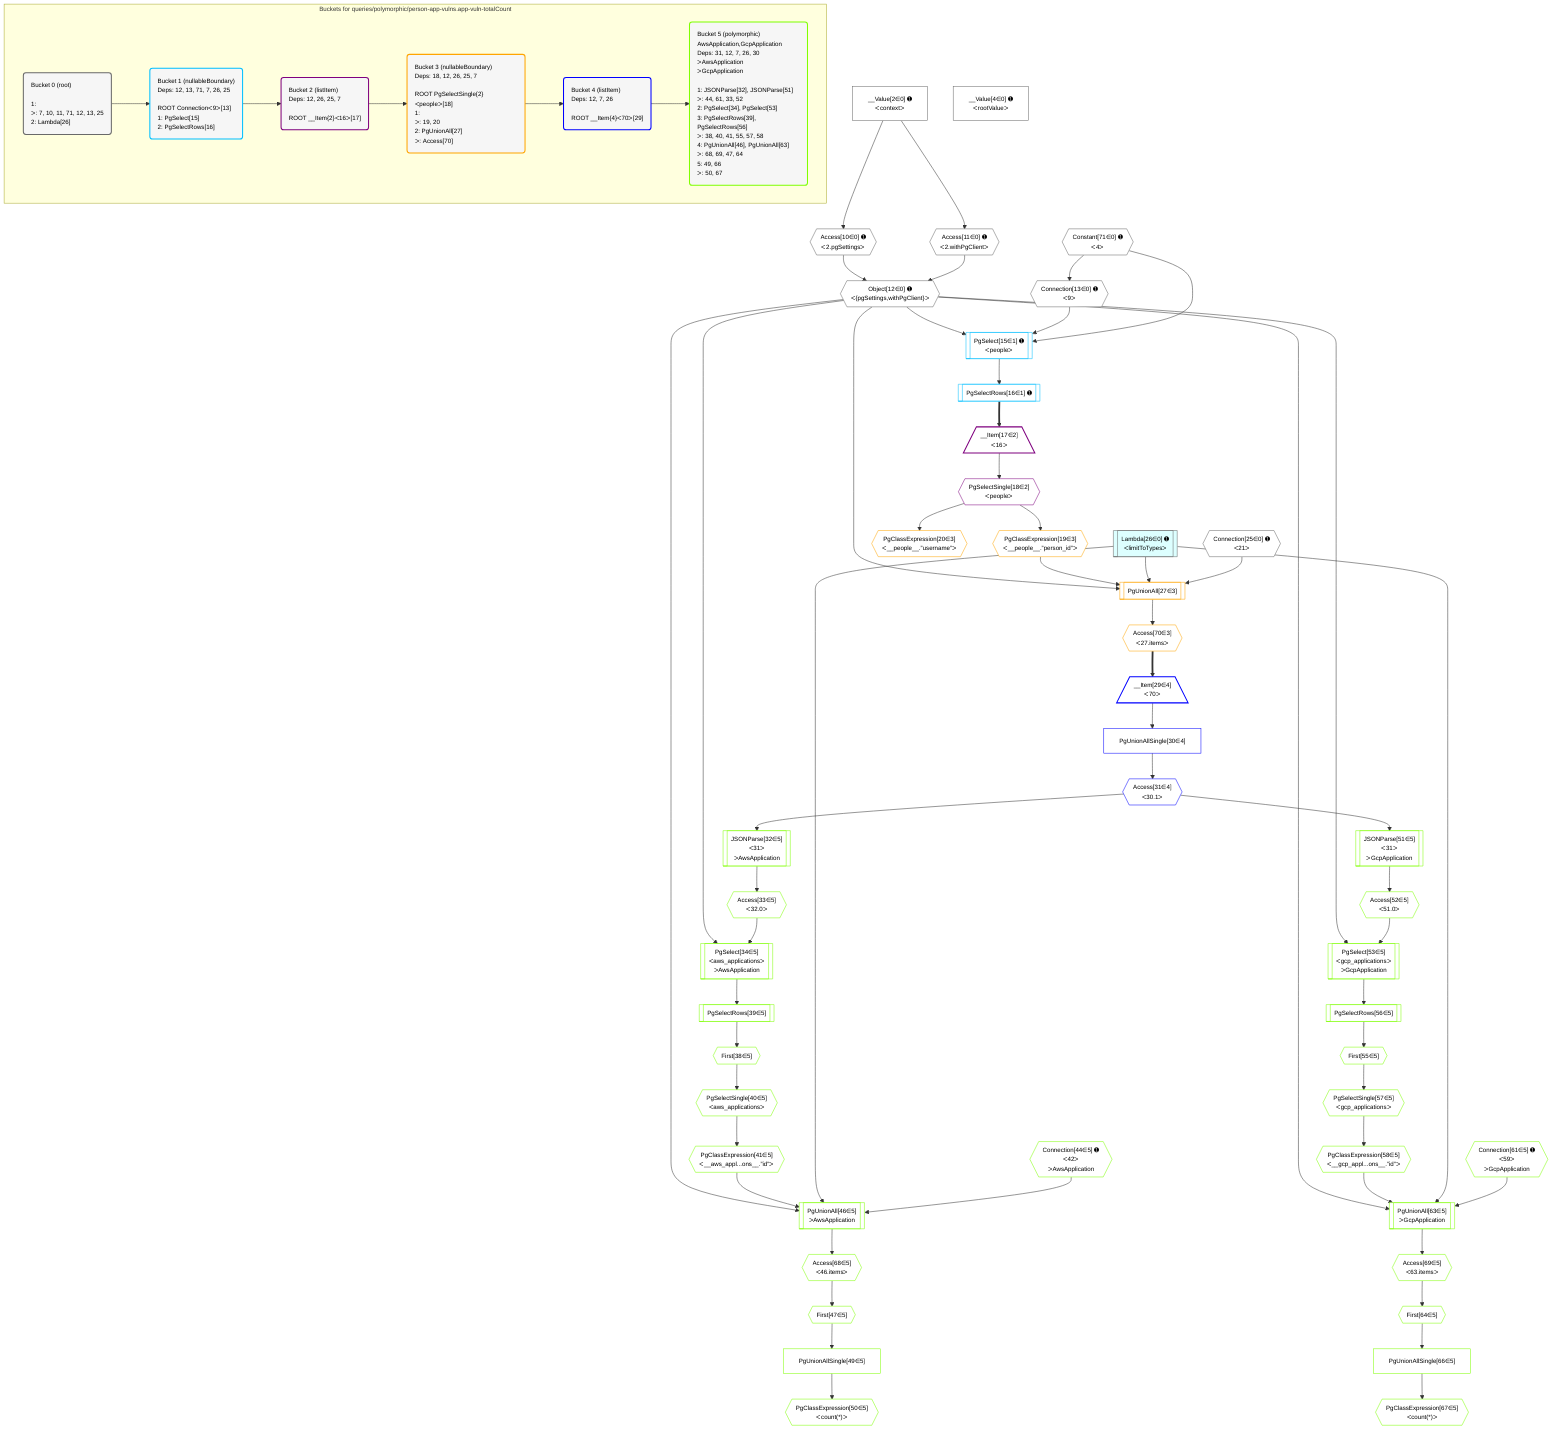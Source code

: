 %%{init: {'themeVariables': { 'fontSize': '12px'}}}%%
graph TD
    classDef path fill:#eee,stroke:#000,color:#000
    classDef plan fill:#fff,stroke-width:1px,color:#000
    classDef itemplan fill:#fff,stroke-width:2px,color:#000
    classDef unbatchedplan fill:#dff,stroke-width:1px,color:#000
    classDef sideeffectplan fill:#fcc,stroke-width:2px,color:#000
    classDef bucket fill:#f6f6f6,color:#000,stroke-width:2px,text-align:left


    %% plan dependencies
    Connection13{{"Connection[13∈0] ➊<br />ᐸ9ᐳ"}}:::plan
    Constant71{{"Constant[71∈0] ➊<br />ᐸ4ᐳ"}}:::plan
    Constant71 --> Connection13
    Connection25{{"Connection[25∈0] ➊<br />ᐸ21ᐳ"}}:::plan
    Object12{{"Object[12∈0] ➊<br />ᐸ{pgSettings,withPgClient}ᐳ"}}:::plan
    Access10{{"Access[10∈0] ➊<br />ᐸ2.pgSettingsᐳ"}}:::plan
    Access11{{"Access[11∈0] ➊<br />ᐸ2.withPgClientᐳ"}}:::plan
    Access10 & Access11 --> Object12
    __Value2["__Value[2∈0] ➊<br />ᐸcontextᐳ"]:::plan
    __Value2 --> Access10
    __Value2 --> Access11
    Lambda26[["Lambda[26∈0] ➊<br />ᐸlimitToTypesᐳ"]]:::unbatchedplan
    __Value4["__Value[4∈0] ➊<br />ᐸrootValueᐳ"]:::plan
    PgSelect15[["PgSelect[15∈1] ➊<br />ᐸpeopleᐳ"]]:::plan
    Object12 & Connection13 & Constant71 --> PgSelect15
    PgSelectRows16[["PgSelectRows[16∈1] ➊"]]:::plan
    PgSelect15 --> PgSelectRows16
    __Item17[/"__Item[17∈2]<br />ᐸ16ᐳ"\]:::itemplan
    PgSelectRows16 ==> __Item17
    PgSelectSingle18{{"PgSelectSingle[18∈2]<br />ᐸpeopleᐳ"}}:::plan
    __Item17 --> PgSelectSingle18
    PgUnionAll27[["PgUnionAll[27∈3]"]]:::plan
    PgClassExpression19{{"PgClassExpression[19∈3]<br />ᐸ__people__.”person_id”ᐳ"}}:::plan
    Object12 & PgClassExpression19 & Lambda26 & Connection25 --> PgUnionAll27
    PgSelectSingle18 --> PgClassExpression19
    PgClassExpression20{{"PgClassExpression[20∈3]<br />ᐸ__people__.”username”ᐳ"}}:::plan
    PgSelectSingle18 --> PgClassExpression20
    Access70{{"Access[70∈3]<br />ᐸ27.itemsᐳ"}}:::plan
    PgUnionAll27 --> Access70
    __Item29[/"__Item[29∈4]<br />ᐸ70ᐳ"\]:::itemplan
    Access70 ==> __Item29
    PgUnionAllSingle30["PgUnionAllSingle[30∈4]"]:::plan
    __Item29 --> PgUnionAllSingle30
    Access31{{"Access[31∈4]<br />ᐸ30.1ᐳ"}}:::plan
    PgUnionAllSingle30 --> Access31
    PgUnionAll46[["PgUnionAll[46∈5]<br />ᐳAwsApplication"]]:::plan
    PgClassExpression41{{"PgClassExpression[41∈5]<br />ᐸ__aws_appl...ons__.”id”ᐳ"}}:::plan
    Connection44{{"Connection[44∈5] ➊<br />ᐸ42ᐳ<br />ᐳAwsApplication"}}:::plan
    Object12 & PgClassExpression41 & Lambda26 & Connection44 --> PgUnionAll46
    PgUnionAll63[["PgUnionAll[63∈5]<br />ᐳGcpApplication"]]:::plan
    PgClassExpression58{{"PgClassExpression[58∈5]<br />ᐸ__gcp_appl...ons__.”id”ᐳ"}}:::plan
    Connection61{{"Connection[61∈5] ➊<br />ᐸ59ᐳ<br />ᐳGcpApplication"}}:::plan
    Object12 & PgClassExpression58 & Lambda26 & Connection61 --> PgUnionAll63
    PgSelect34[["PgSelect[34∈5]<br />ᐸaws_applicationsᐳ<br />ᐳAwsApplication"]]:::plan
    Access33{{"Access[33∈5]<br />ᐸ32.0ᐳ"}}:::plan
    Object12 & Access33 --> PgSelect34
    PgSelect53[["PgSelect[53∈5]<br />ᐸgcp_applicationsᐳ<br />ᐳGcpApplication"]]:::plan
    Access52{{"Access[52∈5]<br />ᐸ51.0ᐳ"}}:::plan
    Object12 & Access52 --> PgSelect53
    JSONParse32[["JSONParse[32∈5]<br />ᐸ31ᐳ<br />ᐳAwsApplication"]]:::plan
    Access31 --> JSONParse32
    JSONParse32 --> Access33
    First38{{"First[38∈5]"}}:::plan
    PgSelectRows39[["PgSelectRows[39∈5]"]]:::plan
    PgSelectRows39 --> First38
    PgSelect34 --> PgSelectRows39
    PgSelectSingle40{{"PgSelectSingle[40∈5]<br />ᐸaws_applicationsᐳ"}}:::plan
    First38 --> PgSelectSingle40
    PgSelectSingle40 --> PgClassExpression41
    First47{{"First[47∈5]"}}:::plan
    Access68{{"Access[68∈5]<br />ᐸ46.itemsᐳ"}}:::plan
    Access68 --> First47
    PgUnionAllSingle49["PgUnionAllSingle[49∈5]"]:::plan
    First47 --> PgUnionAllSingle49
    PgClassExpression50{{"PgClassExpression[50∈5]<br />ᐸcount(*)ᐳ"}}:::plan
    PgUnionAllSingle49 --> PgClassExpression50
    JSONParse51[["JSONParse[51∈5]<br />ᐸ31ᐳ<br />ᐳGcpApplication"]]:::plan
    Access31 --> JSONParse51
    JSONParse51 --> Access52
    First55{{"First[55∈5]"}}:::plan
    PgSelectRows56[["PgSelectRows[56∈5]"]]:::plan
    PgSelectRows56 --> First55
    PgSelect53 --> PgSelectRows56
    PgSelectSingle57{{"PgSelectSingle[57∈5]<br />ᐸgcp_applicationsᐳ"}}:::plan
    First55 --> PgSelectSingle57
    PgSelectSingle57 --> PgClassExpression58
    First64{{"First[64∈5]"}}:::plan
    Access69{{"Access[69∈5]<br />ᐸ63.itemsᐳ"}}:::plan
    Access69 --> First64
    PgUnionAllSingle66["PgUnionAllSingle[66∈5]"]:::plan
    First64 --> PgUnionAllSingle66
    PgClassExpression67{{"PgClassExpression[67∈5]<br />ᐸcount(*)ᐳ"}}:::plan
    PgUnionAllSingle66 --> PgClassExpression67
    PgUnionAll46 --> Access68
    PgUnionAll63 --> Access69

    %% define steps

    subgraph "Buckets for queries/polymorphic/person-app-vulns.app-vuln-totalCount"
    Bucket0("Bucket 0 (root)<br /><br />1: <br />ᐳ: 7, 10, 11, 71, 12, 13, 25<br />2: Lambda[26]"):::bucket
    classDef bucket0 stroke:#696969
    class Bucket0,__Value2,__Value4,Access10,Access11,Object12,Connection13,Connection25,Lambda26,Constant71 bucket0
    Bucket1("Bucket 1 (nullableBoundary)<br />Deps: 12, 13, 71, 7, 26, 25<br /><br />ROOT Connectionᐸ9ᐳ[13]<br />1: PgSelect[15]<br />2: PgSelectRows[16]"):::bucket
    classDef bucket1 stroke:#00bfff
    class Bucket1,PgSelect15,PgSelectRows16 bucket1
    Bucket2("Bucket 2 (listItem)<br />Deps: 12, 26, 25, 7<br /><br />ROOT __Item{2}ᐸ16ᐳ[17]"):::bucket
    classDef bucket2 stroke:#7f007f
    class Bucket2,__Item17,PgSelectSingle18 bucket2
    Bucket3("Bucket 3 (nullableBoundary)<br />Deps: 18, 12, 26, 25, 7<br /><br />ROOT PgSelectSingle{2}ᐸpeopleᐳ[18]<br />1: <br />ᐳ: 19, 20<br />2: PgUnionAll[27]<br />ᐳ: Access[70]"):::bucket
    classDef bucket3 stroke:#ffa500
    class Bucket3,PgClassExpression19,PgClassExpression20,PgUnionAll27,Access70 bucket3
    Bucket4("Bucket 4 (listItem)<br />Deps: 12, 7, 26<br /><br />ROOT __Item{4}ᐸ70ᐳ[29]"):::bucket
    classDef bucket4 stroke:#0000ff
    class Bucket4,__Item29,PgUnionAllSingle30,Access31 bucket4
    Bucket5("Bucket 5 (polymorphic)<br />AwsApplication,GcpApplication<br />Deps: 31, 12, 7, 26, 30<br />ᐳAwsApplication<br />ᐳGcpApplication<br /><br />1: JSONParse[32], JSONParse[51]<br />ᐳ: 44, 61, 33, 52<br />2: PgSelect[34], PgSelect[53]<br />3: PgSelectRows[39], PgSelectRows[56]<br />ᐳ: 38, 40, 41, 55, 57, 58<br />4: PgUnionAll[46], PgUnionAll[63]<br />ᐳ: 68, 69, 47, 64<br />5: 49, 66<br />ᐳ: 50, 67"):::bucket
    classDef bucket5 stroke:#7fff00
    class Bucket5,JSONParse32,Access33,PgSelect34,First38,PgSelectRows39,PgSelectSingle40,PgClassExpression41,Connection44,PgUnionAll46,First47,PgUnionAllSingle49,PgClassExpression50,JSONParse51,Access52,PgSelect53,First55,PgSelectRows56,PgSelectSingle57,PgClassExpression58,Connection61,PgUnionAll63,First64,PgUnionAllSingle66,PgClassExpression67,Access68,Access69 bucket5
    Bucket0 --> Bucket1
    Bucket1 --> Bucket2
    Bucket2 --> Bucket3
    Bucket3 --> Bucket4
    Bucket4 --> Bucket5
    end